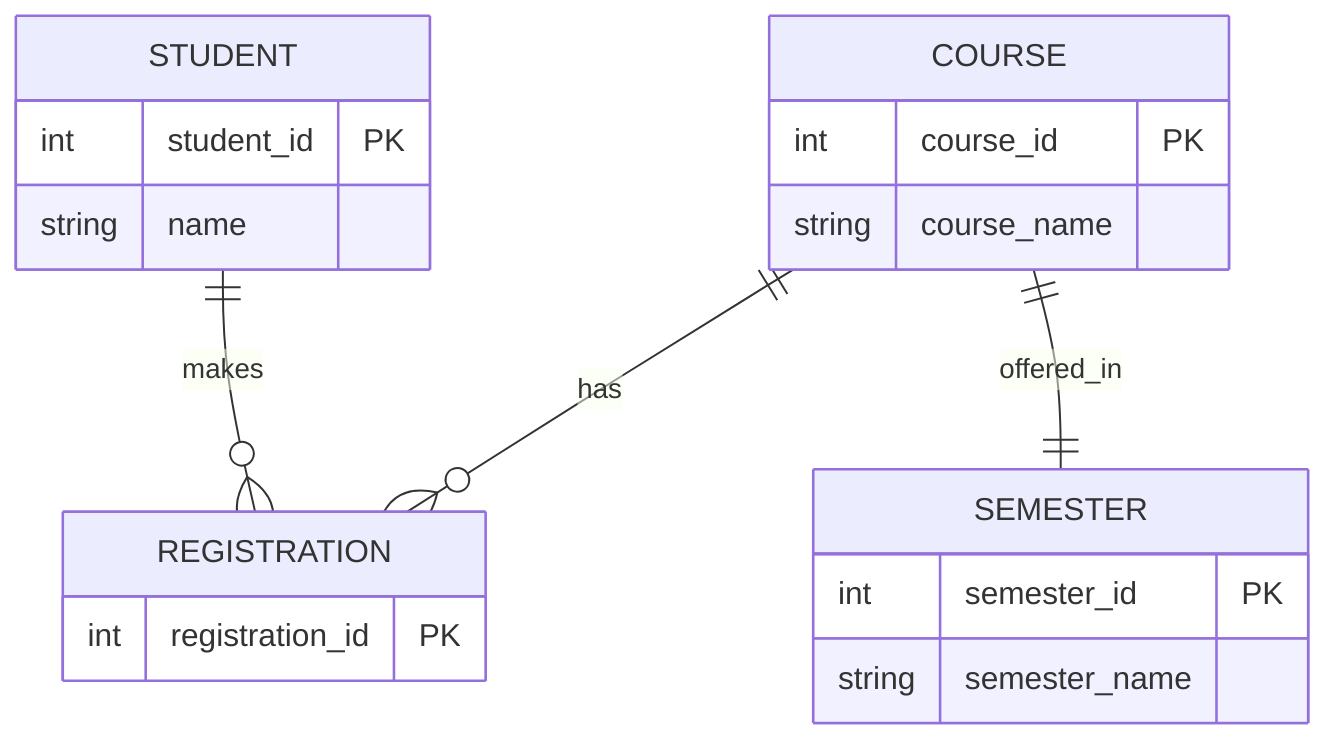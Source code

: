 erDiagram
    STUDENT {
        int student_id PK
        string name
    }

    COURSE {
        int course_id PK
        string course_name
    }

    REGISTRATION {
        int registration_id PK
    }

    SEMESTER {
        int semester_id PK
        string semester_name
    }

    STUDENT ||--o{ REGISTRATION : "makes"
    COURSE ||--o{ REGISTRATION : "has"
    COURSE ||--|| SEMESTER : "offered_in"